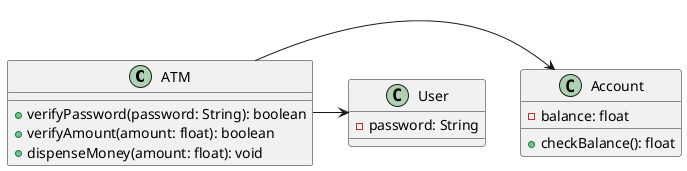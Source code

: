 @startuml
class ATM {
    +verifyPassword(password: String): boolean
    +verifyAmount(amount: float): boolean
    +dispenseMoney(amount: float): void
}

class Account {
    -balance: float
    +checkBalance(): float
}

class User {
    -password: String
}

ATM -> Account
ATM -> User
@enduml
